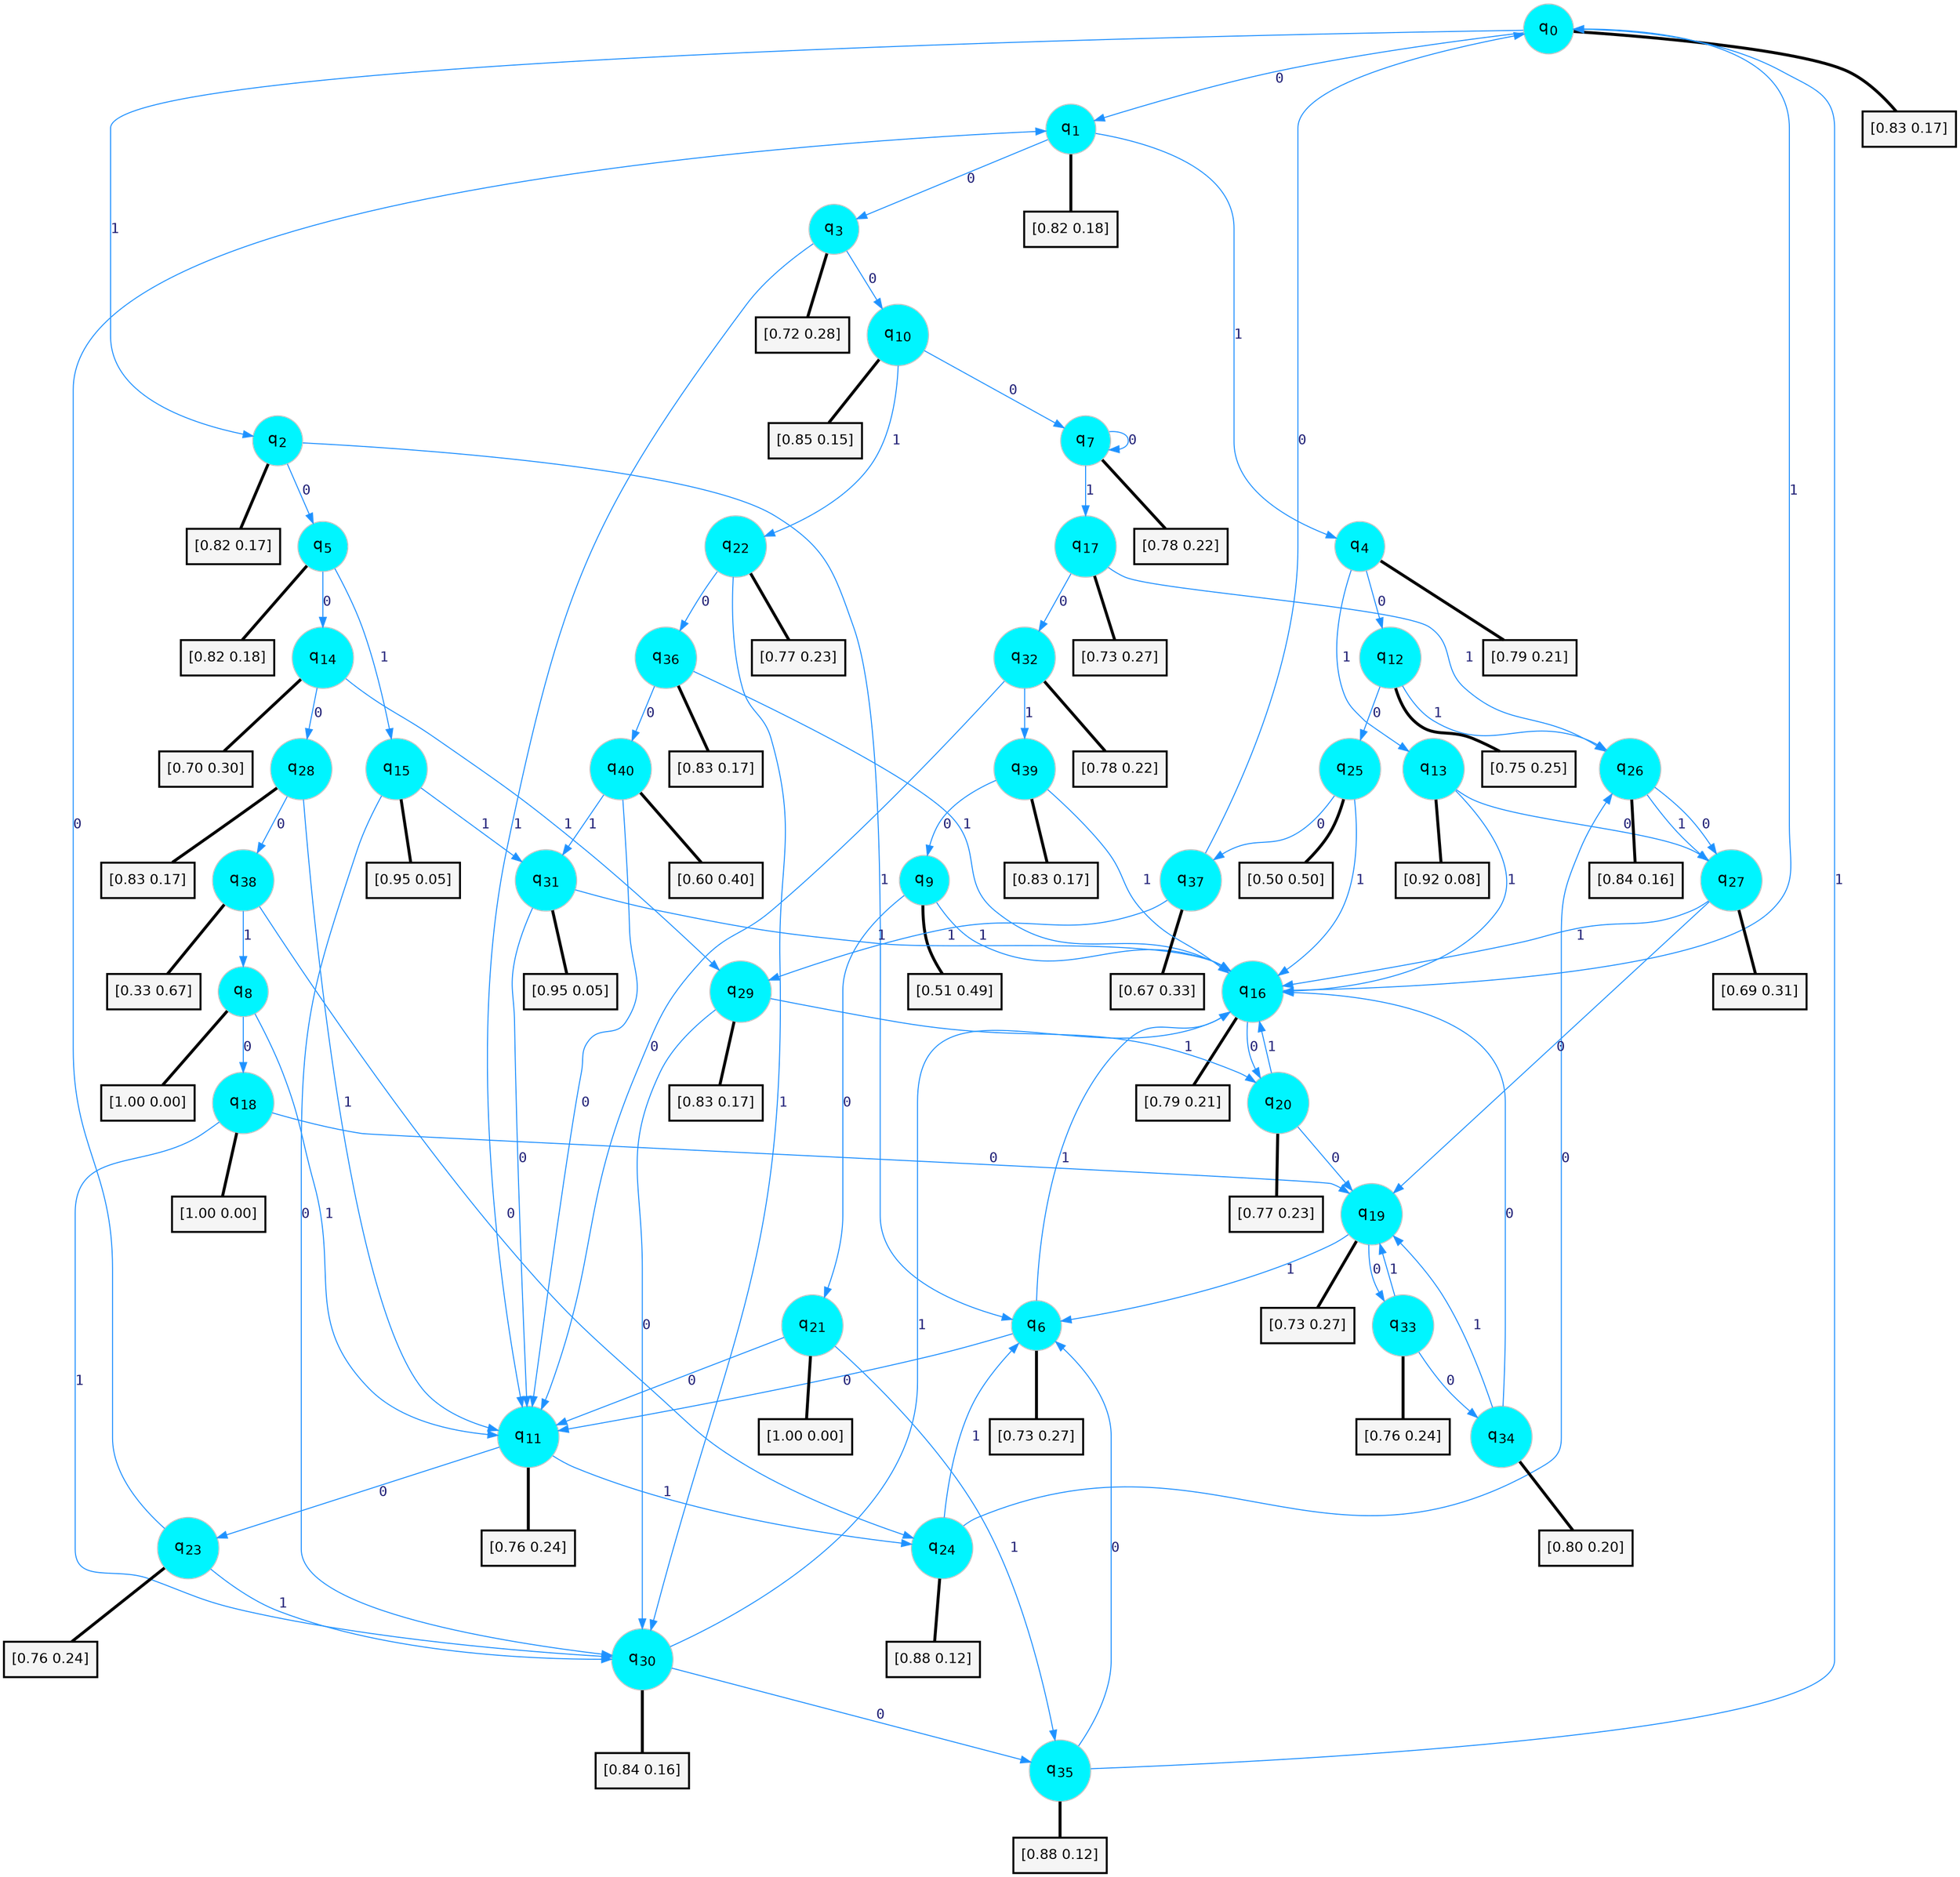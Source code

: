 digraph G {
graph [
bgcolor=transparent, dpi=300, rankdir=TD, size="40,25"];
node [
color=gray, fillcolor=turquoise1, fontcolor=black, fontname=Helvetica, fontsize=16, fontweight=bold, shape=circle, style=filled];
edge [
arrowsize=1, color=dodgerblue1, fontcolor=midnightblue, fontname=courier, fontweight=bold, penwidth=1, style=solid, weight=20];
0[label=<q<SUB>0</SUB>>];
1[label=<q<SUB>1</SUB>>];
2[label=<q<SUB>2</SUB>>];
3[label=<q<SUB>3</SUB>>];
4[label=<q<SUB>4</SUB>>];
5[label=<q<SUB>5</SUB>>];
6[label=<q<SUB>6</SUB>>];
7[label=<q<SUB>7</SUB>>];
8[label=<q<SUB>8</SUB>>];
9[label=<q<SUB>9</SUB>>];
10[label=<q<SUB>10</SUB>>];
11[label=<q<SUB>11</SUB>>];
12[label=<q<SUB>12</SUB>>];
13[label=<q<SUB>13</SUB>>];
14[label=<q<SUB>14</SUB>>];
15[label=<q<SUB>15</SUB>>];
16[label=<q<SUB>16</SUB>>];
17[label=<q<SUB>17</SUB>>];
18[label=<q<SUB>18</SUB>>];
19[label=<q<SUB>19</SUB>>];
20[label=<q<SUB>20</SUB>>];
21[label=<q<SUB>21</SUB>>];
22[label=<q<SUB>22</SUB>>];
23[label=<q<SUB>23</SUB>>];
24[label=<q<SUB>24</SUB>>];
25[label=<q<SUB>25</SUB>>];
26[label=<q<SUB>26</SUB>>];
27[label=<q<SUB>27</SUB>>];
28[label=<q<SUB>28</SUB>>];
29[label=<q<SUB>29</SUB>>];
30[label=<q<SUB>30</SUB>>];
31[label=<q<SUB>31</SUB>>];
32[label=<q<SUB>32</SUB>>];
33[label=<q<SUB>33</SUB>>];
34[label=<q<SUB>34</SUB>>];
35[label=<q<SUB>35</SUB>>];
36[label=<q<SUB>36</SUB>>];
37[label=<q<SUB>37</SUB>>];
38[label=<q<SUB>38</SUB>>];
39[label=<q<SUB>39</SUB>>];
40[label=<q<SUB>40</SUB>>];
41[label="[0.83 0.17]", shape=box,fontcolor=black, fontname=Helvetica, fontsize=14, penwidth=2, fillcolor=whitesmoke,color=black];
42[label="[0.82 0.18]", shape=box,fontcolor=black, fontname=Helvetica, fontsize=14, penwidth=2, fillcolor=whitesmoke,color=black];
43[label="[0.82 0.17]", shape=box,fontcolor=black, fontname=Helvetica, fontsize=14, penwidth=2, fillcolor=whitesmoke,color=black];
44[label="[0.72 0.28]", shape=box,fontcolor=black, fontname=Helvetica, fontsize=14, penwidth=2, fillcolor=whitesmoke,color=black];
45[label="[0.79 0.21]", shape=box,fontcolor=black, fontname=Helvetica, fontsize=14, penwidth=2, fillcolor=whitesmoke,color=black];
46[label="[0.82 0.18]", shape=box,fontcolor=black, fontname=Helvetica, fontsize=14, penwidth=2, fillcolor=whitesmoke,color=black];
47[label="[0.73 0.27]", shape=box,fontcolor=black, fontname=Helvetica, fontsize=14, penwidth=2, fillcolor=whitesmoke,color=black];
48[label="[0.78 0.22]", shape=box,fontcolor=black, fontname=Helvetica, fontsize=14, penwidth=2, fillcolor=whitesmoke,color=black];
49[label="[1.00 0.00]", shape=box,fontcolor=black, fontname=Helvetica, fontsize=14, penwidth=2, fillcolor=whitesmoke,color=black];
50[label="[0.51 0.49]", shape=box,fontcolor=black, fontname=Helvetica, fontsize=14, penwidth=2, fillcolor=whitesmoke,color=black];
51[label="[0.85 0.15]", shape=box,fontcolor=black, fontname=Helvetica, fontsize=14, penwidth=2, fillcolor=whitesmoke,color=black];
52[label="[0.76 0.24]", shape=box,fontcolor=black, fontname=Helvetica, fontsize=14, penwidth=2, fillcolor=whitesmoke,color=black];
53[label="[0.75 0.25]", shape=box,fontcolor=black, fontname=Helvetica, fontsize=14, penwidth=2, fillcolor=whitesmoke,color=black];
54[label="[0.92 0.08]", shape=box,fontcolor=black, fontname=Helvetica, fontsize=14, penwidth=2, fillcolor=whitesmoke,color=black];
55[label="[0.70 0.30]", shape=box,fontcolor=black, fontname=Helvetica, fontsize=14, penwidth=2, fillcolor=whitesmoke,color=black];
56[label="[0.95 0.05]", shape=box,fontcolor=black, fontname=Helvetica, fontsize=14, penwidth=2, fillcolor=whitesmoke,color=black];
57[label="[0.79 0.21]", shape=box,fontcolor=black, fontname=Helvetica, fontsize=14, penwidth=2, fillcolor=whitesmoke,color=black];
58[label="[0.73 0.27]", shape=box,fontcolor=black, fontname=Helvetica, fontsize=14, penwidth=2, fillcolor=whitesmoke,color=black];
59[label="[1.00 0.00]", shape=box,fontcolor=black, fontname=Helvetica, fontsize=14, penwidth=2, fillcolor=whitesmoke,color=black];
60[label="[0.73 0.27]", shape=box,fontcolor=black, fontname=Helvetica, fontsize=14, penwidth=2, fillcolor=whitesmoke,color=black];
61[label="[0.77 0.23]", shape=box,fontcolor=black, fontname=Helvetica, fontsize=14, penwidth=2, fillcolor=whitesmoke,color=black];
62[label="[1.00 0.00]", shape=box,fontcolor=black, fontname=Helvetica, fontsize=14, penwidth=2, fillcolor=whitesmoke,color=black];
63[label="[0.77 0.23]", shape=box,fontcolor=black, fontname=Helvetica, fontsize=14, penwidth=2, fillcolor=whitesmoke,color=black];
64[label="[0.76 0.24]", shape=box,fontcolor=black, fontname=Helvetica, fontsize=14, penwidth=2, fillcolor=whitesmoke,color=black];
65[label="[0.88 0.12]", shape=box,fontcolor=black, fontname=Helvetica, fontsize=14, penwidth=2, fillcolor=whitesmoke,color=black];
66[label="[0.50 0.50]", shape=box,fontcolor=black, fontname=Helvetica, fontsize=14, penwidth=2, fillcolor=whitesmoke,color=black];
67[label="[0.84 0.16]", shape=box,fontcolor=black, fontname=Helvetica, fontsize=14, penwidth=2, fillcolor=whitesmoke,color=black];
68[label="[0.69 0.31]", shape=box,fontcolor=black, fontname=Helvetica, fontsize=14, penwidth=2, fillcolor=whitesmoke,color=black];
69[label="[0.83 0.17]", shape=box,fontcolor=black, fontname=Helvetica, fontsize=14, penwidth=2, fillcolor=whitesmoke,color=black];
70[label="[0.83 0.17]", shape=box,fontcolor=black, fontname=Helvetica, fontsize=14, penwidth=2, fillcolor=whitesmoke,color=black];
71[label="[0.84 0.16]", shape=box,fontcolor=black, fontname=Helvetica, fontsize=14, penwidth=2, fillcolor=whitesmoke,color=black];
72[label="[0.95 0.05]", shape=box,fontcolor=black, fontname=Helvetica, fontsize=14, penwidth=2, fillcolor=whitesmoke,color=black];
73[label="[0.78 0.22]", shape=box,fontcolor=black, fontname=Helvetica, fontsize=14, penwidth=2, fillcolor=whitesmoke,color=black];
74[label="[0.76 0.24]", shape=box,fontcolor=black, fontname=Helvetica, fontsize=14, penwidth=2, fillcolor=whitesmoke,color=black];
75[label="[0.80 0.20]", shape=box,fontcolor=black, fontname=Helvetica, fontsize=14, penwidth=2, fillcolor=whitesmoke,color=black];
76[label="[0.88 0.12]", shape=box,fontcolor=black, fontname=Helvetica, fontsize=14, penwidth=2, fillcolor=whitesmoke,color=black];
77[label="[0.83 0.17]", shape=box,fontcolor=black, fontname=Helvetica, fontsize=14, penwidth=2, fillcolor=whitesmoke,color=black];
78[label="[0.67 0.33]", shape=box,fontcolor=black, fontname=Helvetica, fontsize=14, penwidth=2, fillcolor=whitesmoke,color=black];
79[label="[0.33 0.67]", shape=box,fontcolor=black, fontname=Helvetica, fontsize=14, penwidth=2, fillcolor=whitesmoke,color=black];
80[label="[0.83 0.17]", shape=box,fontcolor=black, fontname=Helvetica, fontsize=14, penwidth=2, fillcolor=whitesmoke,color=black];
81[label="[0.60 0.40]", shape=box,fontcolor=black, fontname=Helvetica, fontsize=14, penwidth=2, fillcolor=whitesmoke,color=black];
0->1 [label=0];
0->2 [label=1];
0->41 [arrowhead=none, penwidth=3,color=black];
1->3 [label=0];
1->4 [label=1];
1->42 [arrowhead=none, penwidth=3,color=black];
2->5 [label=0];
2->6 [label=1];
2->43 [arrowhead=none, penwidth=3,color=black];
3->10 [label=0];
3->11 [label=1];
3->44 [arrowhead=none, penwidth=3,color=black];
4->12 [label=0];
4->13 [label=1];
4->45 [arrowhead=none, penwidth=3,color=black];
5->14 [label=0];
5->15 [label=1];
5->46 [arrowhead=none, penwidth=3,color=black];
6->11 [label=0];
6->16 [label=1];
6->47 [arrowhead=none, penwidth=3,color=black];
7->7 [label=0];
7->17 [label=1];
7->48 [arrowhead=none, penwidth=3,color=black];
8->18 [label=0];
8->11 [label=1];
8->49 [arrowhead=none, penwidth=3,color=black];
9->21 [label=0];
9->16 [label=1];
9->50 [arrowhead=none, penwidth=3,color=black];
10->7 [label=0];
10->22 [label=1];
10->51 [arrowhead=none, penwidth=3,color=black];
11->23 [label=0];
11->24 [label=1];
11->52 [arrowhead=none, penwidth=3,color=black];
12->25 [label=0];
12->26 [label=1];
12->53 [arrowhead=none, penwidth=3,color=black];
13->27 [label=0];
13->16 [label=1];
13->54 [arrowhead=none, penwidth=3,color=black];
14->28 [label=0];
14->29 [label=1];
14->55 [arrowhead=none, penwidth=3,color=black];
15->30 [label=0];
15->31 [label=1];
15->56 [arrowhead=none, penwidth=3,color=black];
16->20 [label=0];
16->0 [label=1];
16->57 [arrowhead=none, penwidth=3,color=black];
17->32 [label=0];
17->26 [label=1];
17->58 [arrowhead=none, penwidth=3,color=black];
18->19 [label=0];
18->30 [label=1];
18->59 [arrowhead=none, penwidth=3,color=black];
19->33 [label=0];
19->6 [label=1];
19->60 [arrowhead=none, penwidth=3,color=black];
20->19 [label=0];
20->16 [label=1];
20->61 [arrowhead=none, penwidth=3,color=black];
21->11 [label=0];
21->35 [label=1];
21->62 [arrowhead=none, penwidth=3,color=black];
22->36 [label=0];
22->30 [label=1];
22->63 [arrowhead=none, penwidth=3,color=black];
23->1 [label=0];
23->30 [label=1];
23->64 [arrowhead=none, penwidth=3,color=black];
24->26 [label=0];
24->6 [label=1];
24->65 [arrowhead=none, penwidth=3,color=black];
25->37 [label=0];
25->16 [label=1];
25->66 [arrowhead=none, penwidth=3,color=black];
26->27 [label=0];
26->27 [label=1];
26->67 [arrowhead=none, penwidth=3,color=black];
27->19 [label=0];
27->16 [label=1];
27->68 [arrowhead=none, penwidth=3,color=black];
28->38 [label=0];
28->11 [label=1];
28->69 [arrowhead=none, penwidth=3,color=black];
29->30 [label=0];
29->20 [label=1];
29->70 [arrowhead=none, penwidth=3,color=black];
30->35 [label=0];
30->16 [label=1];
30->71 [arrowhead=none, penwidth=3,color=black];
31->11 [label=0];
31->16 [label=1];
31->72 [arrowhead=none, penwidth=3,color=black];
32->11 [label=0];
32->39 [label=1];
32->73 [arrowhead=none, penwidth=3,color=black];
33->34 [label=0];
33->19 [label=1];
33->74 [arrowhead=none, penwidth=3,color=black];
34->16 [label=0];
34->19 [label=1];
34->75 [arrowhead=none, penwidth=3,color=black];
35->6 [label=0];
35->0 [label=1];
35->76 [arrowhead=none, penwidth=3,color=black];
36->40 [label=0];
36->16 [label=1];
36->77 [arrowhead=none, penwidth=3,color=black];
37->0 [label=0];
37->29 [label=1];
37->78 [arrowhead=none, penwidth=3,color=black];
38->24 [label=0];
38->8 [label=1];
38->79 [arrowhead=none, penwidth=3,color=black];
39->9 [label=0];
39->16 [label=1];
39->80 [arrowhead=none, penwidth=3,color=black];
40->11 [label=0];
40->31 [label=1];
40->81 [arrowhead=none, penwidth=3,color=black];
}
